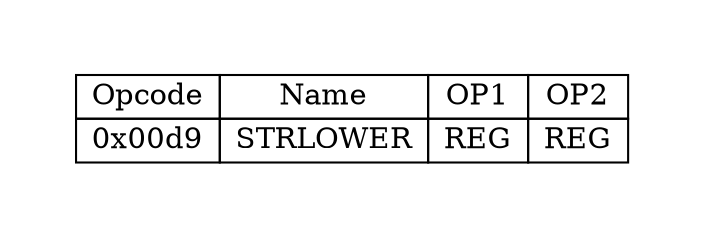 digraph{
graph [pad="0.5", nodesep="0.5", ranksep="2" ]
node[shape=plain]
Foo [label=<
<table border="0" cellborder="1" cellspacing="0">
<tr><td> Opcode </td> <td> Name </td> <td> OP1 </td><td> OP2 </td> </tr>
<tr><td> 0x00d9 </td><td> STRLOWER </td><td> REG </td><td> REG </td> </tr>
</table>>];
}
